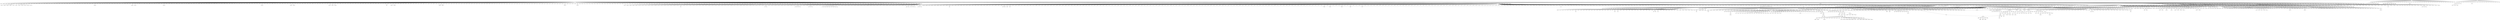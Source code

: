 digraph {
"AY.3"->"AY.3.2"
"B.1.1"->"B.1.1.139"
"B.1.1"->"B.1.1.232"
"B.1"->"B.1.565"
"B.1"->"B.1.641"
"B.1.619"->"B.1.619.1"
"B.1.1.216"->"AM.1"
"B.1"->"B.1.235"
"B.1"->"B.1.588"
"B.1"->"B.1.36"
"B.1"->"B.1.83"
"B.1.221"->"B.1.221.1"
"B.1"->"B.1.268"
"B.1.438"->"B.1.438.1"
"B.1"->"B.1.338"
"AY.99"->"AY.99.2"
"B.1.177"->"B.1.177.81"
"B.1.36"->"B.1.36.31"
"B.1"->"B.1.630"
"B.1.1"->"B.1.1.182"
"B.1.1"->"B.1.1.341"
"B.1.36"->"B.1.36.37"
"B.1.1"->"B.1.1.31"
"AY.4"->"AY.4.13"
"B.1.160"->"B.1.160.17"
"BA.2.3"->"BA.2.3.1"
"BA.2"->"BA.2.28"
"BA.5.3"->"BA.5.3.3"
"B.1.617.2"->"AY.87"
"BA.2.38"->"BA.2.38.1"
"B.1"->"B.1.621"
"B.1.1"->"B.1.1.348"
"BA.2.75.4"->"BR.4"
"BA.2.75"->"BA.2.75.5"
"A.2.5"->"A.2.5.1"
"B.1.1"->"B.1.1.269"
"B.1"->"B.1.593"
"BA.5.2.1"->"BF.12"
"BA.5.2.26"->"CG.1"
"AY.124"->"AY.124.1"
"B.1.177"->"B.1.177.76"
"B.1.400"->"B.1.400.1"
"B.1.258"->"B.1.258.24"
"BE.4"->"BE.4.2"
"BA.5"->"BA.5.2"
"B.1.160"->"B.1.160.18"
"BA.2"->"BA.2.50"
"B.1"->"B.1.532"
"B.1"->"B.1.604"
"B.1.617.2"->"AY.99"
"B.1.1"->"B.1.1.430"
"B.1.1"->"B.1.1.129"
"B.1.1"->"B.1.1.486"
"B.1.617.2"->"AY.62"
"BA.5.2.1"->"BF.29"
"BQ.1.1"->"BQ.1.1.12"
"B.1.1.232"->"AK.1"
"B.1.1"->"B.1.1.398"
"B.1.617.2"->"AY.104"
"BA.1.1"->"BA.1.1.11"
"B.1.1"->"B.1.1.418"
"B.1"->"B.1.361"
"B.1.1"->"B.1.1.349"
"B.1"->"B.1.23"
"B.1.1"->"B.1.1.224"
"B.1.1"->"B.1.1.440"
"BA.2"->"XT"
"BA.1"->"XT"
"B.1"->"B.1.343"
"BA.5.1"->"BA.5.1.25"
"AY.5"->"AY.5.5"
"B.1.9"->"B.1.9.1"
"B.1"->"B.1.70"
"B.1.617.2"->"AY.26"
"BA.2"->"BA.2.8"
"BA.2.3.20"->"CM.4"
"BA.2"->"XAK"
"BA.1"->"XAK"
"B.1.617.2"->"AY.134"
"A"->"A.7"
"BA.5.2.3"->"BZ.1"
"BA.5.2"->"BA.5.2.18"
"BA.5.2.1"->"BF.3"
"BA.5.3.1"->"BE.4"
"BA.2.75.3"->"BM.5"
"B.1.617.2"->"AY.82"
"B.1.617.2"->"AY.72"
"B.1.617.2"->"AY.55"
"B.1.1.306"->"AE.4"
"B.1.617.2"->"AY.22"
"B.1"->"B.1.270"
"B.4"->"B.4.5"
"BA.2.12.1"->"BG.3"
"B.1.258"->"B.1.258.15"
"B.1.1"->"B.1.1.420"
"BN.1.2"->"BN.1.2.1"
"B.1"->"B.1.292"
"B.1"->"B.1.541"
"B.1.1.1"->"C.14"
"B.1.1"->"B.1.1.291"
"B.1.177"->"B.1.177.85"
"B"->"B.40"
"B.1"->"B.1.436"
"B.1.1"->"B.1.1.117"
"B.1.1"->"B.1.1.189"
"B.1.1.33"->"N.2"
"BA.2.3"->"BA.2.3.12"
"B.1.1"->"B.1.1.255"
"B.1.1"->"B.1.1.403"
"AY.4"->"AY.4.4"
"B.1.617.2"->"AY.64"
"B.1.1"->"B.1.1.456"
"B.1"->"B.1.313"
"B.1.1"->"B.1.1.316"
"B.1"->"B.1.549"
"B.4"->"B.4.8"
"B.1"->"B.1.398"
"BA.2"->"BA.2.12"
"BN.1"->"BN.1.3"
"B.1.617.2"->"AY.130"
"BA.2.75.5"->"BN.4"
"B.1.1.33"->"N.9"
"B.1.1"->"B.1.1.356"
"B.1"->"B.1.126"
"B.1.1"->"B.1.1.29"
"B.1.1"->"B.1.1.331"
"B.1"->"B.1.491"
"BA.2"->"BA.2.3"
"BA.2"->"XAP"
"BA.1"->"XAP"
"B.1"->"B.1.37"
"B.1"->"B.1.35"
"B.1.1"->"B.1.1.382"
"B.1.177"->"B.1.177.28"
"B.1.1"->"B.1.1.114"
"BA.2"->"BA.2.34"
"A"->"A.2"
"B.1.1"->"B.1.1.379"
"BA.5.2"->"BA.5.2.32"
"BA.5.2.24"->"CK.2"
"AY.4"->"AY.4.8"
"B.1.1"->"B.1.1.97"
"B.1.1"->"B.1.1.38"
"B.1.1"->"B.1.1.431"
"B.1.1"->"B.1.1.86"
"B.1.1"->"B.1.1.362"
"BA.2.3"->"BA.2.3.18"
"B.1.617.2"->"AY.38"
"B.1"->"B.1.119"
"B.1.1"->"B.1.1.197"
"B.1.466.2"->"AU.3"
"AY.127"->"AY.127.1"
"B.1"->"B.1.256"
"B.1.1"->"B.1.1.338"
"B.1.160"->"B.1.160.11"
"B.1"->"B.1.544"
"B"->"B.4"
"BA.1"->"BA.1.1"
"B.1"->"B.1.161"
"B.1"->"B.1.524"
"B.1.1"->"B.1.1.152"
"B.1.1.25"->"D.5"
"B.1.1.1"->"C.7"
"AZ.2"->"AZ.2.1"
"B.1"->"B.1.599"
"B.1.177"->"B.1.177.58"
"B.1.1"->"B.1.1.282"
"B.1"->"B.1.503"
"B.1.177"->"B.1.177.77"
"B.1.1.28"->"P.7"
"B.1.1"->"B.1.1.267"
"B.1.1"->"B.1.1.483"
"AY.4"->"AY.4.1"
"BA.5.1"->"BA.5.1.8"
"B.1.1"->"B.1.1.275"
"BA.5.2.20"->"BV.2"
"B"->"B.52"
"B.1.617.2"->"AY.85"
"B.1"->"B.1.192"
"B.1.1"->"B.1.1.119"
"B.1.1"->"B.1.1.7"
"AY.34.1"->"AY.34.1.1"
"B.1.1"->"B.1.1.388"
"B.1.214"->"B.1.214.2"
"B"->"B.19"
"BA.5"->"BA.5.1"
"BA.5.2"->"BA.5.2.16"
"AY.4"->"AY.4.17"
"B.1.1.240"->"AJ.1"
"AY.46"->"AY.46.1"
"B"->"B.26"
"BA.2.75"->"BA.2.75.9"
"B.1"->"B.1.466"
"B.1.1"->"B.1.1.416"
"BA.2"->"BA.2.33"
"B.1.1"->"B.1.1.521"
"B.1.1"->"B.1.1.230"
"B.1.177"->"B.1.177.26"
"BA.4.1"->"BA.4.1.3"
"BA.1"->"XW"
"BA.2"->"XW"
"B"->"B.47"
"BE.1.1.1"->"BQ.2"
"BA.2.75.2"->"CA.3"
"B.1.1"->"B.1.1.15"
"B.1"->"B.1.162"
"B.1.1"->"B.1.1.461"
"B.1.1"->"B.1.1.464"
"B.1.575"->"B.1.575.2"
"B.1.36"->"B.1.36.20"
"B.1.36"->"B.1.36.35"
"BA.2.75.4"->"BR.3"
"B.1.617.2"->"AY.14"
"B.1"->"B.1.273"
"B.1"->"B.1.617"
"B.1.258"->"B.1.258.17"
"BM.4.1.1"->"CH.1"
"AY.4"->"AY.4.10"
"BA.5.5"->"BA.5.5.2"
"B.1"->"B.1.507"
"B.1.1.306"->"AE.3"
"B.1"->"B.1.245"
"B.1.1"->"B.1.1.144"
"B.1.1.294"->"M.3"
"B.1"->"B.1.575"
"BA.5.2"->"BA.5.2.3"
"BA.5.1.29"->"CL.1"
"B.1.1"->"B.1.1.383"
"B.1.1"->"B.1.1.187"
"AY.4"->"AY.4.11"
"BA.2.9"->"BA.2.9.2"
"B.1.466.2"->"AU.2"
"B.1.1"->"B.1.1.118"
"B.1"->"B.1.496"
"B.1"->"B.1.359"
"AY.4.2"->"AY.4.2.1"
"A"->"A.22"
"BA.1.1"->"BA.1.1.9"
"B.1.1"->"B.1.1.74"
"B.1.1"->"B.1.1.519"
"B.1.1.1"->"C.6"
"B.1.438"->"B.1.438.3"
"B.1"->"B.1.620"
"AY.25.1"->"AY.25.1.2"
"B"->"B.29"
"B.1.617.2"->"AY.127"
"BA.2"->"BA.2.43"
"B.1.617.2"->"AY.90"
"AY.3"->"AY.3.1"
"BA.2.12"->"BA.2.12.1"
"B.1.1"->"B.1.1.297"
"B.1.1.1"->"C.37"
"BA.2"->"XAC"
"BA.1"->"XAC"
"BA.2.3"->"BA.2.3.9"
"B.1.1.529"->"BA.2"
"B.1.1"->"B.1.1.529"
"BA.5.1"->"BA.5.1.23"
"B.1.1"->"B.1.1.171"
"B.1.1.28"->"P.1"
"BA.2"->"BA.2.57"
"B"->"B.38"
"AY.5"->"AY.5.6"
"B.1"->"B.1.506"
"BA.2.75.4"->"BR.2"
"B.1"->"B.1.597"
"B.1.214"->"B.1.214.1"
"BA.2.3"->"BA.2.3.15"
"B.1.1"->"B.1.1.165"
"B.1.1"->"B.1.1.448"
"B.1.1"->"B.1.1.208"
"B.4"->"B.4.7"
"B.1"->"B.1.218"
"B.1"->"B.1.439"
"B.1"->"B.1.381"
"B.1.617.2"->"AY.59"
"B.1"->"B.1.224"
"B.1"->"B.1.145"
"A"->"A.25"
"B.1.617.2"->"AY.54"
"B.1"->"B.1.612"
"BA.4.1"->"BA.4.1.6"
"CH.1"->"CH.1.1"
"B.1.177"->"B.1.177.66"
"B.1"->"B.1.607"
"B.1.160"->"B.1.160.22"
"B.1.160"->"B.1.160.25"
"B.1.160"->"B.1.160.29"
"BE.1.1.1"->"BQ.1"
"B.1.258"->"B.1.258.19"
"B.1"->"B.1.396"
"BA.1.17"->"BA.1.17.1"
"BA.2.3.20"->"CM.1"
"B.1"->"B.1.493"
"B.1.617.2"->"AY.75"
"BA.1"->"XAT"
"BA.2.3.13"->"XAT"
"AY.29"->"AY.29.2"
"B.1"->"B.1.527"
"B.1.1"->"B.1.1.198"
"BQ.1"->"BQ.1.6"
"AY.116"->"AY.116.1"
"B.1.617.2"->"AY.45"
"B.1.617.2"->"AY.56"
"BA.2.38"->"BA.2.38.2"
"B.1.160"->"B.1.160.16"
"B.1.258"->"B.1.258.16"
"B.1"->"B.1.413"
"B.1"->"B.1.562"
"B.1.177"->"B.1.177.12"
"C.2"->"C.2.1"
"B.1"->"B.1.388"
"B.1"->"B.1.479"
"B.1.1"->"B.1.1.61"
"B.1"->"B.1.223"
"B.1"->"B.1.471"
"BA.2"->"BA.2.20"
"BA.1"->"BA.1.8"
"B.1.1.241"->"AH.1"
"B.1.1"->"B.1.1.406"
"AY.46.6"->"AY.46.6.1"
"AY.20"->"AY.20.1"
"BA.1"->"XAA"
"BA.2"->"XAA"
"BA.1"->"XAQ"
"BA.2"->"XAQ"
"B.1.36"->"B.1.36.33"
"B.1.36"->"B.1.36.34"
"B.1"->"B.1.551"
"B.1.177.15"->"AA.7"
"B.1.1"->"B.1.1.387"
"BA.2"->"BA.2.5"
"B.1.177"->"B.1.177.70"
"B.1.258.2"->"G.1"
"B.1.617"->"B.1.617.2"
"B.1.1.318"->"AZ.4"
"B.1"->"B.1.598"
"B.1.1"->"B.1.1.8"
"B.1"->"B.1.326"
"B.1"->"B.1.117"
"B.1.1"->"B.1.1.380"
"BA.1"->"BA.1.20"
"B.1.1"->"B.1.1.332"
"BA.2"->"BA.2.58"
"B.1.1"->"B.1.1.333"
"B.1.429"->"B.1.429.1"
"B.1"->"B.1.265"
"BA.2.75.2"->"CA.5"
"AY.23"->"AY.23.1"
"BA.2"->"XBA"
"AY.45"->"XBA"
"B.1"->"B.1.379"
"B.1.160"->"B.1.160.7"
"B.1"->"B.1.432"
"B.1.350"->"B.1.350.1"
"BA.5.2"->"BA.5.2.8"
"BQ.1"->"BQ.1.5"
"B.1"->"B.1.492"
"B.1.1"->"B.1.1.213"
"B.1.177"->"B.1.177.87"
"B.1.36"->"B.1.36.19"
"B.1.617.2"->"AY.31"
"B.1.177"->"B.1.177.32"
"AY.103"->"AY.103.2"
"B.1.1"->"B.1.1.1"
"B.1"->"B.1.12"
"B.1.177.50"->"Z.1"
"B.1.1"->"B.1.1.507"
"P.1.12"->"P.1.12.1"
"B.1.177.15"->"AA.4"
"B.1.1"->"B.1.1.300"
"B.1.177"->"B.1.177.42"
"B.1"->"B.1.195"
"B"->"B.57"
"BM.4.1.1"->"CH.2"
"AY.43"->"AY.43.4"
"B.1.1.1"->"C.39"
"BA.2.3"->"BA.2.3.4"
"B.1"->"B.1.625"
"B.1"->"B.1.547"
"B.1.1"->"B.1.1.39"
"B.1"->"B.1.605"
"CK.2.1"->"CK.2.1.1"
"B.1"->"B.1.383"
"B.1"->"B.1.387"
"A.2.5"->"A.2.5.3"
"B.1.617.2"->"AY.67"
"B.1.617.2"->"AY.117"
"B.1.1"->"B.1.1.451"
"B.1"->"B.1.399"
"BA.1.1.1"->"BC.2"
"XBB"->"XBB.2"
"AY.127"->"AY.127.2"
"BA.2.10"->"BA.2.10.3"
"BA.5.2.1"->"BF.18"
"BA.2.3"->"BA.2.3.6"
"B.1.1.1"->"C.18"
"BA.2.10"->"BA.2.10.2"
"AY.4"->"AY.4.14"
"B.1.177"->"B.1.177.18"
"B.1.177"->"B.1.177.16"
"B.1.1.318"->"AZ.1"
"B.1"->"B.1.294"
"B.1.36"->"B.1.36.17"
"B.1.466"->"B.1.466.2"
"BA.2.3"->"BA.2.3.21"
"B.1.617.2"->"AY.36"
"B.1.177"->"B.1.177.78"
"BA.2"->"BA.2.51"
"B"->"B.56"
"B.1"->"B.1.306"
"A"->"A.26"
"B.1.1"->"B.1.1.284"
"B.1"->"B.1.163"
"BA.3"->"BA.3.1"
"B.1.177.15"->"AA.3"
"B.1.1"->"B.1.1.26"
"B.1.1.1"->"C.35"
"BA.2"->"BA.2.73"
"BA.5.1.10"->"BK.1"
"B.1.177.54"->"V.2"
"B.1.1"->"B.1.1.328"
"B.1.1"->"B.1.1.57"
"A.2"->"A.2.3"
"B.1"->"B.1.595"
"B.1"->"B.1.351"
"BA.4.1.10"->"CS.1"
"B.1.110"->"B.1.110.2"
"B.1"->"B.1.215"
"B.1"->"B.1.356"
"B.1.617.2"->"AY.100"
"B.1"->"B.1.487"
"BA.2"->"XAS"
"BA.5"->"XAS"
"B.1.617.2"->"AY.35"
"B.1"->"B.1.389"
"B.1"->"B.1.456"
"B.1"->"B.1.375"
"BA.5.2.1"->"BF.21"
"B.1"->"B.1.284"
"B.1.1"->"B.1.1.125"
"B.1.36"->"B.1.36.26"
"B.1"->"B.1.463"
"BA.5.3"->"BA.5.3.5"
"BQ.1"->"BQ.1.2"
"B.1.1"->"B.1.1.185"
"BA.2.3"->"BA.2.3.20"
"B.1.617.2"->"AY.128"
"B.1"->"B.1.473"
"BA.2.75.3"->"BM.6"
"XAY"->"XAY.2"
"B.1"->"B.1.9"
"B.1.1"->"B.1.1.424"
"B.1.258"->"B.1.258.18"
"B.1.177"->"B.1.177.53"
"BA.2.3"->"BA.2.3.8"
"A"->"A.4"
"B.1.1.7"->"Q.4"
"B.1.1"->"B.1.1.30"
"BA.1"->"XF"
"B.1.617.2"->"XF"
"B.1"->"B.1.458"
"B.1.1"->"B.1.1.175"
"BN.1"->"BN.1.6"
"BA.5.2.1"->"BF.23"
"B.1.1"->"B.1.1.196"
"B.1.258"->"B.1.258.22"
"B.1"->"B.1.263"
"B.1.1"->"B.1.1.123"
"BA.2"->"BA.2.82"
"BA.2"->"BA.2.46"
"B.1"->"B.1.401"
"B.1.1"->"B.1.1.446"
"B.1.1"->"B.1.1.87"
"BA.5.10"->"BA.5.10.1"
"BA.5.2.1"->"BF.8"
"BQ.1.8"->"BQ.1.8.1"
"B.1.36"->"B.1.36.8"
"B.1"->"B.1.571"
"BA.2"->"XR"
"BA.1.1"->"XR"
"B.1.617.2"->"AY.1"
"BA.5.6"->"BA.5.6.1"
"B.1"->"B.1.482"
"B.1"->"B.1.314"
"B.1"->"B.1.251"
"B.6"->"B.6.3"
"B.1.1"->"B.1.1.201"
"B.1.221"->"B.1.221.4"
"BA.2.75.3"->"BM.1"
"BQ.1"->"BQ.1.13"
"B.1"->"B.1.348"
"B.1"->"B.1.498"
"B.1.621"->"B.1.621.1"
"B.1.1"->"B.1.1.236"
"BA.5.2.1"->"BF.19"
"B.1.1"->"B.1.1.391"
"BA.2.75.6"->"BY.1"
"B.1.1"->"B.1.1.320"
"BE.1.1"->"BE.1.1.1"
"BA.5"->"BA.5.7"
"B.1.1"->"B.1.1.10"
"B.1"->"B.1.483"
"A"->"A.16"
"B.1.1.277"->"K.2"
"B.1.1.482"->"AV.1"
"BQ.1"->"BQ.1.17"
"B.1.1"->"B.1.1.447"
"B.1.1.317"->"AS.1"
"B.1.1.529"->"BA.3"
"BA.5.1"->"BA.5.1.9"
"B.1.1.28"->"P.5"
"BF.7"->"BF.7.1"
"BA.2.10.1"->"BJ.1"
"AY.125"->"AY.125.1"
"B.1"->"B.1.349"
"BA.2.75.9"->"CB.1"
"BA.1.15"->"BA.1.15.2"
"B.1.1"->"B.1.1.442"
"BA.2"->"XZ"
"BA.1"->"XZ"
"B.1"->"B.1.402"
"BA.2"->"BA.2.68"
"BM.1.1"->"BM.1.1.1"
"B.1.1"->"B.1.1.184"
"B.6"->"B.6.8"
"A.2"->"A.2.4"
"BA.5.1"->"BA.5.1.17"
"B.1.617.2"->"AY.11"
"B.1"->"B.1.350"
"BA.1.1"->"XAM"
"BA.2.9"->"XAM"
"B.1"->"B.1.558"
"BA.2"->"BA.2.81"
"AY.122"->"AY.122.3"
"B.1.1"->"B.1.1.13"
"B.1.1"->"B.1.1.458"
"AY.4"->"AY.4.3"
"B.1"->"B.1.165"
"B.1"->"B.1.422"
"BE.4.1.1"->"CQ.1"
"XBB"->"XBB.3"
"B.1"->"B.1.511"
"BA.2"->"BA.2.19"
"AD.2"->"AD.2.1"
"BN.1"->"BN.1.4"
"BA.5.2"->"BA.5.2.5"
"B"->"B.43"
"B.1.617.2"->"AY.84"
"BA.2"->"BA.2.65"
"BA.2"->"BA.2.67"
"B.1.1"->"B.1.1.277"
"B.1.177"->"B.1.177.65"
"B.1.617.2"->"AY.91"
"B.1"->"B.1.504"
"BA.1"->"BA.1.19"
"B.1"->"B.1.287"
"BQ.1.1"->"BQ.1.1.3"
"B.1.617.2"->"AY.110"
"AY.43"->"AY.43.6"
"BA.2.76"->"BA.2.76.2"
"B.1"->"B.1.446"
"BA.2"->"BA.2.83"
"BA.5.2.16"->"BU.1"
"B.1.1"->"B.1.1.481"
"B.1.1"->"B.1.1.466"
"BA.4"->"BA.4.8"
"B.1"->"B.1.267"
"B.1"->"B.1.596"
"B.1.1"->"B.1.1.272"
"B"->"B.1"
"B.1"->"B.1.417"
"B.1.1"->"B.1.1.369"
"BA.5"->"BA.5.10"
"B.1.617.2"->"AY.114"
"B.1"->"B.1.219"
"B.1"->"B.1.177"
"B.1.617.2"->"AY.95"
"BA.5.1.26"->"CU.1"
"B.1.1"->"B.1.1.428"
"B.1.1"->"B.1.1.422"
"B.1"->"B.1.13"
"B.1.1"->"B.1.1.366"
"BA.5.2"->"BA.5.2.31"
"BQ.1"->"BQ.1.10"
"B.1.617.2"->"AY.8"
"BA.5.2.18"->"CR.1"
"B.1.1"->"B.1.1.137"
"B.1.9"->"B.1.9.5"
"BA.4.1"->"BA.4.1.2"
"B.1.1"->"B.1.1.419"
"B.1"->"B.1.97"
"B.1.617.2"->"AY.50"
"BA.5.2.1"->"BF.30"
"B.1"->"B.1.231"
"B.1"->"B.1.311"
"B.1.1.25"->"D.4"
"B.1.617.2"->"AY.40"
"B.1"->"B.1.342"
"B.1.1"->"B.1.1.147"
"BA.5.2.1"->"BF.25"
"B.1.617.2"->"AY.74"
"P.1.7"->"P.1.7.1"
"B.1"->"B.1.276"
"B.1"->"B.1.614"
"B.1"->"B.1.494"
"B.1.221"->"B.1.221.3"
"AY.122"->"AY.122.1"
"B.1"->"B.1.424"
"B.1"->"B.1.490"
"B.1"->"B.1.258"
"BE.1.1.2"->"CC.1"
"BA.2.3.20"->"CM.6"
"B.1"->"B.1.587"
"B.1"->"B.1.341"
"BA.1"->"XD"
"B.1.617.2"->"XD"
"B.1.617.2"->"AY.73"
"B.1.110"->"B.1.110.1"
"BF.3"->"BF.3.1"
"B.1.1"->"B.1.1.228"
"B.1.617.2"->"AY.81"
"B.1.1.1"->"C.28"
"B"->"B.12"
"B.1.1"->"B.1.1.70"
"B.1.564"->"B.1.564.1"
"BA.2"->"XAD"
"BA.1"->"XAD"
"B.1.1"->"B.1.1.516"
"B.1.416"->"B.1.416.1"
"BA.2.75.1"->"BL.4"
"BA.2"->"BA.2.71"
"B.1.258"->"B.1.258.4"
"BF.11"->"BF.11.4"
"B.1.36"->"B.1.36.29"
"A"->"A.9"
"B.1"->"B.1.8"
"B.1.1"->"B.1.1.364"
"A"->"A.6"
"C.1"->"C.1.2"
"B.1.9"->"B.1.9.2"
"B.1.1"->"B.1.1.286"
"B.1.1"->"B.1.1.149"
"B.1.177"->"B.1.177.30"
"BA.1"->"BA.1.13"
"B.1.1"->"B.1.1.326"
"B.1.1"->"B.1.1.340"
"B.1"->"B.1.594"
"B.1"->"B.1.76"
"BA.2"->"XAW"
"AY.122"->"XAW"
"AY.102"->"AY.102.1"
"BA.2"->"XP"
"BA.1.1"->"XP"
"B.1"->"B.1.581"
"B.1"->"B.1.488"
"B.1"->"B.1.635"
"B.1"->"B.1.418"
"B.1"->"B.1.318"
"B.1"->"B.1.2"
"B.1.1"->"B.1.1.352"
"B.1"->"B.1.333"
"B.1.177.15"->"AA.5"
"B.1"->"B.1.289"
"B.1"->"B.1.264"
"B.1.160"->"B.1.160.10"
"B.1"->"B.1.616"
"B.1.177"->"B.1.177.4"
"B.1"->"B.1.525"
"B.1.617.2"->"AY.105"
"B.1.1"->"B.1.1.327"
"B.1"->"B.1.366"
"B.1.1"->"B.1.1.205"
"B.1"->"B.1.564"
"BF.7"->"BF.7.11"
"B.1"->"B.1.577"
"B.1.1"->"B.1.1.98"
"B.1"->"B.1.500"
"BA.4"->"XAJ"
"BA.2.12.1"->"XAJ"
"B.1"->"B.1.232"
"B.1.1"->"B.1.1.409"
"BA.5.2"->"BA.5.2.30"
"B.1.1"->"B.1.1.40"
"B.1.1"->"B.1.1.342"
"B.1.1"->"B.1.1.397"
"B.1.1"->"B.1.1.204"
"B.1"->"B.1.609"
"B.1"->"B.1.137"
"B.1"->"B.1.3"
"BA.5.1"->"BA.5.1.7"
"B.1.36"->"B.1.36.38"
"B.1.1"->"B.1.1.307"
"B.1.617.2"->"AY.71"
"A.23"->"A.23.1"
"B"->"B.61"
"B.1.1"->"B.1.1.400"
"BA.5.1"->"BA.5.1.26"
"B.1"->"B.1.552"
"BA.2.75"->"BA.2.75.1"
"B.1.617.2"->"AY.9"
"B.1.1"->"B.1.1.237"
"B.1.177.60"->"U.3"
"B.1.177"->"B.1.177.84"
"P.1"->"P.1.7"
"B.1.617.2"->"AY.10"
"B.1.617.2"->"AY.41"
"B.1.1.7"->"Q.6"
"B.1.258"->"B.1.258.3"
"B"->"B.36"
"B.1.1"->"B.1.1.301"
"B.1"->"B.1.198"
"BA.2.3"->"BA.2.3.16"
"B.1.617.2"->"AY.5"
"B.1.1"->"B.1.1.234"
"B.1.1"->"B.1.1.336"
"AY.43"->"AY.43.3"
"BA.5.3.1"->"BE.2"
"B.1.1.33"->"N.3"
"B.1"->"B.1.613"
"B.1.160"->"B.1.160.33"
"BA.2.75.5"->"BN.5"
"BA.2.2"->"BA.2.2.1"
"BA.4.6"->"BA.4.6.3"
"B.1"->"B.1.277"
"B.1.1"->"B.1.1.261"
"BA.5.2.1"->"BF.27"
"B.1.1.33"->"N.4"
"B.1.177"->"B.1.177.25"
"BA.5.2.27"->"CF.1"
"B.1.617.2"->"AY.109"
"BA.1"->"XG"
"BA.2"->"XG"
"AY.102"->"AY.102.2"
"BA.2.23"->"BA.2.23.1"
"B.1.1.7"->"Q.7"
"BA.5.2.31"->"CD.1"
"B.1.1"->"B.1.1.145"
"BA.5"->"BA.5.3"
"B.1.1"->"B.1.1.421"
"AY.122"->"AY.122.4"
"B.1"->"B.1.633"
"B.1.1"->"B.1.1.283"
"B.1.617.2"->"AY.43"
"BA.2"->"BA.2.36"
"BA.2"->"BA.2.72"
"B.1.1.10"->"L.1"
"BA.2"->"BA.2.24"
"B.4"->"B.4.1"
"B.1.177.15"->"AA.1"
"BA.2"->"BA.2.41"
"B.1.617.2"->"AY.29"
"BA.5.3"->"BA.5.3.2"
"BQ.1"->"BQ.1.20"
"B.1"->"B.1.602"
"B.1.1"->"B.1.1.163"
"B.1.595"->"B.1.595.1"
"BA.2.75"->"BA.2.75.10"
"B.1.1"->"B.1.1.392"
"BA.4"->"XAY"
"AY.45"->"XAY"
"BA.5"->"XAY"
"B.1.1"->"B.1.1.396"
"B.1"->"B.1.128"
"B.1"->"B.1.485"
"B.1.1"->"B.1.1.485"
"B.1.1"->"B.1.1.417"
"B"->"B.60"
"B.1.1"->"B.1.1.315"
"A.2"->"A.2.2"
"AY.5"->"AY.5.7"
"B.1"->"B.1.337"
"B.1"->"B.1.441"
"BA.1"->"XK"
"BA.2"->"XK"
"B.1.1"->"B.1.1.25"
"BA.5.2"->"BA.5.2.9"
"B.1.1"->"B.1.1.374"
"B.1"->"B.1.590"
"BA.2.75.5"->"BN.6"
"BQ.1"->"BQ.1.9"
"BA.2.5"->"XAZ"
"BA.5"->"XAZ"
"B"->"B.31"
"BM.1.1"->"BM.1.1.3"
"B.1.617.2"->"AY.52"
"B.1"->"B.1.1"
"B.1.1"->"B.1.1.113"
"B.1"->"B.1.210"
"B"->"B.41"
"B.1"->"B.1.421"
"BA.4.1"->"BA.4.1.10"
"B.1.9"->"B.1.9.4"
"B.1"->"B.1.407"
"B.1"->"B.1.585"
"B.1"->"B.1.189"
"B"->"B.42"
"BA.5.2"->"BA.5.2.27"
"B.1.617.2"->"AY.94"
"B.1"->"B.1.236"
"B.1"->"B.1.560"
"B.1"->"B.1.570"
"B.1.1"->"B.1.1.141"
"BA.5.2"->"BA.5.2.7"
"B.1.1"->"B.1.1.432"
"B.1.1"->"B.1.1.436"
"B.1.1"->"B.1.1.500"
"B.1"->"B.1.81"
"B.1.177"->"B.1.177.20"
"B.1"->"B.1.370"
"BA.1"->"BA.1.2"
"B.1.160"->"B.1.160.31"
"AY.119"->"AY.119.2"
"BA.5.2"->"BA.5.2.34"
"BQ.1"->"BQ.1.16"
"BA.1.15"->"BA.1.15.3"
"B.1.177"->"B.1.177.21"
"P.1.10"->"P.1.10.2"
"B.1"->"B.1.131"
"AY.46"->"AY.46.4"
"B.1"->"B.1.448"
"B.1.110"->"B.1.110.3"
"BA.5.1"->"BA.5.1.1"
"B.1.177"->"B.1.177.52"
"B"->"B.53"
"B.1"->"B.1.355"
"AY.119"->"AY.119.1"
"B"->"B.10"
"B.1.617.2"->"AY.69"
"BA.1"->"BA.1.5"
"BA.1"->"BA.1.3"
"B.1.1"->"B.1.1.127"
"BA.2"->"BA.2.17"
"B.1.1"->"B.1.1.34"
"B.1"->"B.1.480"
"B.1.1"->"B.1.1.358"
"B.1.1.318"->"AZ.6"
"B.1"->"B.1.206"
"B.1.177"->"B.1.177.31"
"BA.2.25"->"BA.2.25.1"
"B.1.617.2"->"AY.121"
"BA.2"->"BA.2.61"
"B.1.177"->"B.1.177.45"
"B.1.617.2"->"AY.44"
"B.1"->"B.1.324"
"B.1"->"B.1.501"
"B.1.1.232"->"AK.2"
"BA.2.9"->"BA.2.9.5"
"B.1.1.241"->"AH.2"
"B.1.1"->"B.1.1.27"
"B.1.258"->"B.1.258.12"
"B.1.160"->"B.1.160.26"
"BA.1.1"->"BA.1.1.4"
"AY.120"->"AY.120.1"
"B.1"->"B.1.305"
"B.1.415"->"B.1.415.1"
"B.1.36"->"B.1.36.1"
"BF.7"->"BF.7.5"
"BA.5.2.1"->"BF.10"
"BS.1"->"BS.1.1"
"B.1.1"->"B.1.1.157"
"BE.1"->"BE.1.1"
"B.1"->"B.1.194"
"BA.2"->"XM"
"BA.1.1"->"XM"
"BQ.1"->"BQ.1.8"
"B.1.1"->"B.1.1.438"
"B.1.617.2"->"AY.27"
"B.1.1"->"B.1.1.347"
"BA.1"->"BA.1.6"
"B.1.1"->"B.1.1.63"
"B.1"->"B.1.459"
"BA.5.2.20"->"BV.1"
"C.37"->"C.37.1"
"XAY"->"XAY.1"
"B.1.177"->"B.1.177.64"
"B.1.1.277"->"K.3"
"B.1.177"->"B.1.177.17"
"B.1"->"B.1.442"
"B.1"->"B.1.539"
"B.1.1"->"B.1.1.385"
"A.2.5"->"A.2.5.2"
"BE.1.1"->"BE.1.1.2"
"B.1.617.2"->"AY.49"
"AY.5"->"AY.5.4"
"B.1.1"->"B.1.1.28"
"B.1"->"B.1.108"
"BA.5.2"->"BA.5.2.23"
"B.1.1"->"B.1.1.153"
"BN.1"->"BN.1.2"
"BQ.1.1"->"BQ.1.1.7"
"BA.5.2.24"->"CK.1"
"BA.5"->"BA.5.8"
"BQ.1"->"BQ.1.3"
"BA.1.1"->"XAU"
"BA.2.9"->"XAU"
"B.1"->"B.1.170"
"AY.39.1"->"AY.39.1.3"
"B.1.1"->"B.1.1.219"
"BQ.1.1"->"BQ.1.1.4"
"B.1.160"->"B.1.160.23"
"AY.43"->"AY.43.1"
"A"->"A.30"
"BA.2.9"->"BA.2.9.4"
"B.1.1"->"B.1.1.524"
"BA.2.75.5"->"BN.1"
"BA.5.1"->"BA.5.1.4"
"BA.2"->"BA.2.63"
"P.1"->"P.1.10"
"BY.1"->"BY.1.2"
"B.1.1"->"B.1.1.46"
"B.1.1"->"B.1.1.128"
"B.1"->"B.1.546"
"AY.123"->"AY.123.1"
"BA.2.38.3"->"BH.1"
"B.1.617.2"->"AY.133"
"BA.5.2"->"BA.5.2.1"
"B.1"->"B.1.285"
"B.1.1"->"B.1.1.110"
"B.1.1"->"B.1.1.95"
"BA.2"->"BA.2.27"
"BR.1"->"BR.1.2"
"BE.1.4"->"BE.1.4.2"
"B.1"->"B.1.291"
"BA.4.6"->"BA.4.6.2"
"A"->"A.1"
"B.1"->"B.1.433"
"B.1.1"->"B.1.1.289"
"BA.1.14"->"BA.1.14.2"
"B.1.1"->"B.1.1.413"
"B.1"->"B.1.526"
"BA.5.1"->"BA.5.1.16"
"B.1"->"B.1.416"
"BA.2.13"->"BA.2.13.1"
"BA.4.1"->"BA.4.1.8"
"B.1.1"->"B.1.1.523"
"BA.5.6.2"->"BW.1"
"BA.5.1"->"BA.5.1.12"
"B.1.240"->"B.1.240.1"
"B.1.1.216"->"AM.2"
"B.3"->"B.3.1"
"AY.24"->"AY.24.1"
"B.1.177.15"->"AA.6"
"B.1"->"B.1.140"
"B.1.160"->"B.1.160.20"
"BA.2.38"->"BA.2.38.4"
"BA.5.2.31"->"CD.2"
"XBC"->"XBC.2"
"B.1.617.2"->"AY.32"
"B.1.1"->"B.1.1.386"
"B.1.617.2"->"AY.119"
"BA.2.75.3"->"BM.2"
"BQ.1"->"BQ.1.19"
"B.1.617.2"->"AY.17"
"B.1"->"B.1.38"
"B.1"->"B.1.110"
"BA.2.12"->"BA.2.12.2"
"XBB.1"->"XBB.1.2"
"AY.42"->"AY.42.1"
"AY.4.2"->"AY.4.2.5"
"B.1.617.2"->"AY.34"
"B.1.177"->"B.1.177.63"
"B.1"->"B.1.106"
"B"->"B.27"
"BA.2.10"->"BA.2.10.4"
"B.1.177"->"B.1.177.61"
"BA.5.3"->"BA.5.3.1"
"B.1.1"->"B.1.1.435"
"B.1"->"B.1.505"
"AY.75"->"AY.75.2"
"B.1.177"->"B.1.177.41"
"BA.5.2.1"->"BF.4"
"BA.2"->"BA.2.29"
"BE.4.1"->"BE.4.1.1"
"B.1.1"->"B.1.1.112"
"B.1.1"->"B.1.1.59"
"B.1.1"->"B.1.1.174"
"B.1.1"->"B.1.1.51"
"B.1"->"B.1.550"
"B.1.1"->"B.1.1.515"
"B.1.1"->"B.1.1.209"
"B.1.1"->"B.1.1.202"
"BA.2.9"->"BA.2.9.3"
"B.1.1"->"B.1.1.484"
"BA.2.40"->"BA.2.40.1"
"BA.2"->"BA.2.75"
"AY.4"->"AY.4.5"
"B.1.1"->"B.1.1.160"
"BA.2"->"BA.2.45"
"AY.39"->"AY.39.3"
"B.1.1"->"B.1.1.257"
"B.1.1"->"B.1.1.402"
"AY.122"->"AY.122.6"
"B.1"->"B.1.523"
"BA.1"->"BA.1.14"
"B.1"->"B.1.502"
"B.1"->"B.1.563"
"B.1.160"->"B.1.160.19"
"BE.1.4"->"BE.1.4.4"
"B.1.1"->"B.1.1.14"
"BA.5.2"->"BA.5.2.33"
"AY.121"->"AY.121.1"
"B.1.617.2"->"AY.16"
"AY.39"->"AY.39.1"
"B.1.258"->"B.1.258.14"
"BA.1"->"BA.1.7"
"B.1"->"B.1.431"
"BA.1.21"->"BA.1.21.1"
"B.1.1"->"B.1.1.176"
"B.1"->"B.1.69"
"B.1"->"B.1.528"
"BA.5.2.1"->"BF.11"
"BA.4"->"BA.4.7"
"B.1.177"->"B.1.177.23"
"BF.11"->"BF.11.1"
"BA.2.75.3"->"BM.3"
"BA.5.2.1"->"BF.22"
"B.1.617.2"->"AY.7"
"B.1.1"->"B.1.1.375"
"BN.1.1"->"BN.1.1.1"
"B.1"->"B.1.415"
"BA.2.79"->"BA.2.79.1"
"A"->"A.29"
"B.1.617.2"->"AY.132"
"BA.1.1"->"BA.1.1.12"
"B.1.1.1"->"C.9"
"BA.2"->"BA.2.47"
"BA.5.2.33"->"CE.1"
"B.1.1"->"B.1.1.373"
"B.1"->"B.1.293"
"B.1"->"B.1.404"
"B.1.177"->"B.1.177.57"
"BA.5.3"->"BA.5.3.4"
"BA.2"->"BA.2.25"
"AY.26"->"AY.26.1"
"B.1.258"->"B.1.258.20"
"B.1"->"B.1.425"
"B.1"->"B.1.302"
"B.1.1.216"->"AM.4"
"B.1.595"->"B.1.595.2"
"B.1.1"->"B.1.1.357"
"B.1.1"->"B.1.1.437"
"B.1"->"B.1.428"
"BM.2"->"BM.2.1"
"B.1.1"->"B.1.1.465"
"B.1"->"B.1.382"
"B.1"->"B.1.309"
"BA.2"->"BA.2.70"
"B.1.1"->"B.1.1.172"
"BA.2.3"->"BA.2.3.11"
"B.1"->"B.1.465"
"B.1.1"->"B.1.1.115"
"B.1"->"B.1.222"
"B.1.1"->"B.1.1.222"
"B.1.1"->"B.1.1.265"
"BA.2"->"BA.2.40"
"BA.2.75"->"BA.2.75.7"
"B.1.1.1"->"C.31"
"AY.91"->"AY.91.1"
"AY.120.2"->"AY.120.2.1"
"BA.1"->"XAF"
"BA.2"->"XAF"
"XBB.1"->"XBB.1.1"
"B.1"->"B.1.531"
"BA.5.1.21"->"BT.1"
"B.1.351"->"B.1.351.1"
"AY.5"->"AY.5.2"
"BA.2.75.2"->"CA.6"
"B.1.1.70"->"AP.1"
"B.1"->"B.1.242"
"AY.75"->"AY.75.3"
"B.1.1"->"B.1.1.91"
"B.1"->"B.1.182"
"B.1.1"->"B.1.1.462"
"B.1.617.2"->"AY.65"
"B.4"->"B.4.6"
"B.1.1"->"B.1.1.423"
"B.1.1"->"B.1.1.216"
"B.1.177"->"B.1.177.44"
"B.1"->"B.1.124"
"B.1.1.1"->"C.23"
"P.1"->"P.1.3"
"BA.2.10"->"BA.2.10.1"
"B.1.177"->"B.1.177.29"
"B.1"->"B.1.426"
"BA.2.12.1"->"BG.4"
"B.1.177"->"B.1.177.74"
"B.1.1"->"B.1.1.323"
"B.1.1.28"->"P.2"
"B"->"B.6"
"BQ.1"->"BQ.1.1"
"BA.2"->"BA.2.77"
"B.1"->"B.1.134"
"B.1.1"->"B.1.1.266"
"BA.5.1"->"BA.5.1.19"
"BN.1"->"BN.1.5"
"B.1.1"->"B.1.1.384"
"B.1.1"->"B.1.1.251"
"BA.5.2.1"->"BF.13"
"B.1.617.2"->"AY.30"
"AY.4.2"->"AY.4.2.2"
"AY.39.1"->"AY.39.1.2"
"AY.34"->"AY.34.2"
"B.1.177"->"B.1.177.62"
"B.1.617.2"->"AY.124"
"B.1"->"B.1.578"
"B"->"B.11"
"BA.2"->"BA.2.13"
"BA.2"->"BA.2.49"
"B.1.1"->"B.1.1.53"
"BA.5.2"->"BA.5.2.6"
"B.1"->"B.1.378"
"B.1.1.318"->"AZ.5"
"B.1"->"B.1.180"
"B.1.160"->"B.1.160.21"
"A"->"A.17"
"B.1"->"B.1.240"
"B.1.617.2"->"AY.102"
"B.1"->"B.1.521"
"B.1.1"->"B.1.1.309"
"BA.5.2"->"BA.5.2.20"
"BQ.1"->"BQ.1.4"
"B.1.1"->"B.1.1.404"
"BF.7"->"BF.7.7"
"BA.5.3.1"->"BE.3"
"B.1"->"B.1.335"
"B.1.1"->"B.1.1.415"
"B.1"->"B.1.146"
"B"->"B.49"
"B.1.617.2"->"AY.3"
"AY.7"->"AY.7.2"
"BA.5.5"->"BA.5.5.3"
"B.1.1"->"B.1.1.186"
"B.1.1.370"->"AT.1"
"B.1"->"B.1.636"
"BA.2"->"BA.2.16"
"BA.2"->"BA.2.26"
"BA.2"->"BA.2.64"
"BA.5.2"->"BA.5.2.37"
"B.1.1.1"->"C.36"
"BA.4.1"->"BA.4.1.9"
"P.1"->"P.1.13"
"B.1.1"->"B.1.1.399"
"B.1"->"B.1.509"
"AY.122"->"AY.122.2"
"B.1"->"B.1.167"
"B.1.617.2"->"AY.58"
"B"->"B.28"
"B.1.1.1"->"C.40"
"BE.1"->"BE.1.4"
"B.1.1.25"->"D.3"
"B.1"->"B.1.44"
"BA.2.75"->"BA.2.75.4"
"AY.36"->"AY.36.1"
"B.1.1"->"B.1.1.254"
"BA.1.1"->"XS"
"B.1.617.2"->"XS"
"B.1"->"B.1.634"
"B.1.1"->"B.1.1.335"
"BQ.1"->"BQ.1.14"
"B.1.351"->"B.1.351.2"
"AY.43"->"AY.43.9"
"B.1"->"B.1.179"
"B.1.177"->"B.1.177.5"
"BA.5.2"->"BA.5.2.29"
"BA.5.2.1"->"BF.15"
"BA.2"->"BA.2.55"
"A"->"A.21"
"B.1.617.2"->"AY.101"
"BA.5.2.1"->"BF.16"
"AY.23"->"AY.23.2"
"B.1.1"->"B.1.1.425"
"AY.5"->"AY.5.3"
"BF.7"->"BF.7.4"
"B.1.1.10"->"L.4"
"BA.1.1"->"BA.1.1.7"
"B.1.1"->"B.1.1.200"
"B.1.243"->"B.1.243.1"
"B"->"B.39"
"B"->"B.58"
"B.1.1.1"->"C.34"
"B.6"->"B.6.1"
"B.1.177"->"B.1.177.40"
"B.1.177"->"B.1.177.83"
"BA.1.16"->"BA.1.16.1"
"B.1.1.1"->"C.10"
"B.1.1"->"B.1.1.55"
"B.1"->"B.1.622"
"B.1.1.1"->"C.2"
"B.6"->"B.6.2"
"B.1.160"->"B.1.160.8"
"A"->"A.27"
"AY.39.1"->"AY.39.1.4"
"B.1.1.7"->"Q.5"
"B.1.1"->"B.1.1.181"
"B.1"->"B.1.469"
"B.1"->"B.1.615"
"B.1.1"->"B.1.1.405"
"AY.46"->"AY.46.6"
"B.1"->"B.1.120"
"BE.1"->"BE.1.2"
"B"->"B.46"
"B.1.1"->"B.1.1.351"
"B.1.1.1"->"C.30"
"B.1.617.2"->"AY.78"
"B.1.1"->"B.1.1.214"
"BA.5.2"->"BA.5.2.13"
"BA.2.3.2"->"BS.1"
"BA.1"->"XAG"
"BA.2"->"XAG"
"B.1.258"->"B.1.258.10"
"AY.4"->"AY.4.7"
"B.1"->"B.1.508"
"B.1"->"B.1.530"
"A"->"A.11"
"B.1.617.2"->"AY.33"
"BL.2"->"BL.2.1"
"B.1.177"->"B.1.177.50"
"B.1"->"B.1.372"
"B.1.1"->"B.1.1.253"
"B.1"->"B.1.279"
"BA.5.1"->"BA.5.1.18"
"B.1.177"->"B.1.177.75"
"AY.43"->"AY.43.8"
"B.1"->"B.1.534"
"B.1.1"->"B.1.1.221"
"B.1.617.2"->"AY.86"
"BA.5.1"->"BA.5.1.15"
"B.1.617.2"->"AY.21"
"B.6"->"B.6.6"
"BA.1.1"->"BA.1.1.10"
"B"->"B.55"
"P.1"->"P.1.17"
"BA.5.2.18"->"CR.2"
"B.1"->"B.1.111"
"B.1.588"->"B.1.588.1"
"B.1"->"B.1.632"
"BA.2"->"BA.2.79"
"BA.2"->"BA.2.2"
"AY.43"->"AY.43.5"
"B.1.617.2"->"AY.92"
"B.1.1"->"B.1.1.487"
"B.1"->"B.1.280"
"B.1"->"B.1.429"
"B.1"->"B.1.211"
"BA.5.2.1"->"BF.17"
"B.1.617.2"->"AY.118"
"B.1.617.2"->"AY.20"
"B.1"->"B.1.603"
"B.1"->"B.1.225"
"B.1.177"->"B.1.177.36"
"BA.5.2"->"BA.5.2.14"
"B.1"->"B.1.358"
"B.1.1"->"B.1.1.279"
"B.1"->"B.1.385"
"B.1.1"->"B.1.1.218"
"A"->"A.24"
"BA.2.75.5"->"BN.3"
"B.1.1"->"B.1.1.359"
"BA.5.2"->"BA.5.2.24"
"B.1.1.1"->"C.12"
"B.1.1"->"B.1.1.290"
"B.1"->"B.1.400"
"BN.3"->"BN.3.1"
"B.1.617.2"->"AY.42"
"B.1.1"->"B.1.1.393"
"BA.5.2.21"->"CN.1"
"BL.1"->"BL.1.1"
"B.1.1"->"B.1.1.240"
"P.1.17"->"P.1.17.1"
"B.1.1"->"B.1.1.371"
"B.1.1.316"->"R.1"
"B.1.36"->"B.1.36.22"
"BA.4.6"->"BA.4.6.4"
"BQ.1.10"->"BQ.1.10.1"
"B.1.1"->"B.1.1.444"
"B.1.634"->"XB"
"B.1.631"->"XB"
"B.1.177"->"B.1.177.54"
"B.1.1.1"->"C.38"
"BA.1.14"->"BA.1.14.1"
"B.1.1"->"B.1.1.441"
"B"->"B.51"
"BL.1"->"BL.1.3"
"B.1.617.2"->"AY.37"
"B.1.177"->"B.1.177.43"
"B.1.177"->"B.1.177.11"
"BA.1"->"XJ"
"BA.2"->"XJ"
"B.1.1"->"B.1.1.354"
"AY.4"->"AY.4.6"
"BA.1"->"BA.1.22"
"B.1.1"->"B.1.1.377"
"B.1.1"->"B.1.1.72"
"B.1"->"B.1.238"
"BA.2"->"BA.2.78"
"B.1.36"->"B.1.36.2"
"B.1.617.2"->"AY.120"
"BA.5.2"->"BA.5.2.10"
"B.1.1.33"->"N.8"
"B.1.36"->"B.1.36.7"
"B.1.36"->"B.1.36.24"
"B.1.1"->"B.1.1.180"
"B.1.1"->"B.1.1.89"
"B.1.621"->"B.1.621.2"
"B.1.362"->"B.1.362.2"
"BA.5"->"BA.5.6"
"B.1.1"->"B.1.1.525"
"AY.46"->"AY.46.2"
"AY.25"->"AY.25.2"
"B.1"->"B.1.497"
"B.1.264"->"B.1.264.1"
"B.1.1"->"B.1.1.350"
"B.1.351"->"B.1.351.3"
"BF.11"->"BF.11.2"
"B.1"->"B.1.227"
"B.1.1"->"B.1.1.132"
"B.1.1.25"->"D.2"
"BM.4.1"->"BM.4.1.1"
"AY.4"->"AY.4.15"
"BF.7"->"BF.7.9"
"B.1"->"B.1.443"
"B.1.1"->"B.1.1.343"
"B"->"B.35"
"B.1"->"B.1.450"
"B.1"->"B.1.476"
"P.1"->"P.1.9"
"B.1"->"B.1.321"
"B.1.1"->"B.1.1.111"
"B.1.1"->"B.1.1.56"
"B.1.1"->"B.1.1.311"
"P.1"->"P.1.8"
"B.1.1"->"B.1.1.322"
"B.1.258"->"B.1.258.11"
"B.1"->"B.1.627"
"B.1.258"->"B.1.258.23"
"B.1.1"->"B.1.1.100"
"B.1.1"->"B.1.1.210"
"B"->"B.18"
"B.1.428"->"B.1.428.3"
"B.1.1"->"B.1.1.158"
"B.1"->"B.1.405"
"BA.1.1"->"BA.1.1.2"
"BA.2"->"BA.2.66"
"B.1.1"->"B.1.1.453"
"BA.2"->"XAE"
"BA.1"->"XAE"
"B.1.1"->"B.1.1.226"
"B.1.1"->"B.1.1.177"
"B.1.160.16"->"AB.1"
"B.1.1"->"B.1.1.434"
"BA.2.38"->"BA.2.38.3"
"B"->"B.44"
"B.1"->"B.1.409"
"B.1.1"->"B.1.1.449"
"BR.1"->"BR.1.1"
"XBC"->"XBC.1"
"BQ.1.1"->"BQ.1.1.8"
"BA.1"->"BA.1.9"
"B.1"->"B.1.199"
"AY.34"->"AY.34.1"
"B.1.1.28"->"P.6"
"B.1.1"->"B.1.1.353"
"BA.1.1.1"->"BC.1"
"B.1.1.294"->"M.1"
"BL.1"->"BL.1.2"
"B.1.617.2"->"AY.13"
"BA.1"->"XAR"
"BA.2"->"XAR"
"B.1"->"B.1.208"
"B.1"->"B.1.559"
"B.1.1"->"B.1.1.517"
"B.1.1"->"B.1.1.401"
"BA.2"->"BA.2.4"
"B.1"->"B.1.252"
"B"->"B.30"
"B.1.1"->"B.1.1.133"
"BA.2.75.5"->"BN.2"
"B.1.1"->"B.1.1.363"
"B.1"->"B.1.159"
"BA.5.1"->"BA.5.1.10"
"BA.2.56"->"BA.2.56.1"
"B.1"->"B.1.574"
"BA.2"->"BA.2.15"
"B.1.177.53"->"W.3"
"B.1.1"->"B.1.1.270"
"B.1"->"B.1.166"
"B.1.240"->"B.1.240.2"
"BA.5.2.1"->"BF.1"
"B.1"->"B.1.600"
"BA.2"->"BA.2.6"
"BQ.1.1"->"BQ.1.1.2"
"B.1.1"->"B.1.1.395"
"B.1.1.1"->"C.26"
"BA.1"->"XE"
"BA.2"->"XE"
"B.1.617.2"->"AY.76"
"B.1"->"B.1.160"
"BA.2"->"BA.2.74"
"B.1"->"B.1.393"
"A"->"A.12"
"BA.2"->"XBC"
"B.1.617.2"->"XBC"
"BA.2.12.1"->"BG.7"
"B.1.160"->"B.1.160.9"
"B.1.177"->"B.1.177.27"
"B.1"->"B.1.390"
"B.1.428"->"B.1.428.1"
"B.1.160"->"B.1.160.28"
"B.1.1"->"B.1.1.155"
"AY.5"->"AY.5.1"
"B.1"->"B.1.626"
"BN.2"->"BN.2.1"
"BA.5.1.21"->"BT.2"
"B.1.1"->"B.1.1.299"
"B.1.438"->"B.1.438.4"
"AY.3"->"AY.3.4"
"B.1"->"B.1.104"
"B.1.258"->"B.1.258.5"
"BA.1"->"BA.1.24"
"B"->"B.33"
"B.1.177.54"->"V.1"
"B.1.1"->"B.1.1.249"
"B.1.1"->"B.1.1.318"
"B.1.617.2"->"AY.123"
"P.1"->"P.1.12"
"B.1"->"B.1.84"
"B.1.1"->"B.1.1.274"
"BA.5.2"->"BA.5.2.12"
"B.1.617.2"->"AY.131"
"BA.1"->"XU"
"BA.2"->"XU"
"B.1.1"->"B.1.1.4"
"B.1.1"->"B.1.1.75"
"B.1.1"->"B.1.1.317"
"B.1.1.1"->"C.32"
"B.1.36"->"B.1.36.39"
"B.1"->"B.1.304"
"B.1.1.7"->"Q.3"
"BA.1.15"->"BA.1.15.1"
"BA.2.9"->"BA.2.9.1"
"B.1.1"->"B.1.1.271"
"B.1.1"->"B.1.1.148"
"BA.1.17.2"->"BD.1"
"B.1.1"->"B.1.1.207"
"B.1.617.2"->"AY.116"
"B.1"->"B.1.301"
"B.4"->"B.4.4"
"B.1"->"B.1.591"
"B.1"->"B.1.188"
"BA.2"->"XAH"
"BA.1"->"XAH"
"BA.2"->"BA.2.80"
"B.1"->"B.1.540"
"B.1.1.7"->"Q.8"
"B.1"->"B.1.181"
"BA.2"->"BA.2.48"
"B.1"->"B.1.105"
"B.1.1.1"->"C.13"
"B.1.1"->"B.1.1.334"
"B.1"->"B.1.363"
"B.1"->"B.1.377"
"BA.2"->"BA.2.59"
"B.1.1.306"->"AE.2"
"B"->"B.37"
"B.1.1.306"->"AE.1"
"B.1"->"B.1.611"
"AY.98"->"AY.98.1"
"BA.2"->"BA.2.76"
"B.1.1.1"->"C.20"
"B.1"->"B.1.151"
"B.1.1"->"B.1.1.121"
"B.1.1"->"B.1.1.372"
"BE.4.1.1"->"CQ.2"
"BF.7"->"BF.7.8"
"B.1.1"->"B.1.1.414"
"B.1.617.2"->"AY.39"
"B.1.617.2"->"AY.83"
"B.1.1.405"->"AC.1"
"BA.2"->"BA.2.54"
"BA.4"->"BA.4.5"
"BA.2"->"BA.2.85"
"B.1.1"->"B.1.1.427"
"C.36"->"C.36.3"
"B.1.466"->"B.1.466.1"
"B.1.617.2"->"AY.93"
"P.1"->"P.1.6"
"B.1.1.306"->"AE.6"
"B.1.1"->"B.1.1.450"
"B.1.1.1"->"C.19"
"BA.1.1"->"BA.1.1.18"
"BA.1.1"->"BA.1.1.15"
"BA.4.6"->"BA.4.6.1"
"BA.1"->"XN"
"BA.2"->"XN"
"B"->"B.45"
"P.1"->"P.1.4"
"BA.1.1"->"BA.1.1.6"
"B.1.1.315"->"AD.2"
"B.1.1.241"->"AH.3"
"B.1.1"->"B.1.1.41"
"AY.33"->"AY.33.1"
"BA.2"->"BA.2.22"
"B.1.1"->"B.1.1.135"
"B.1.1"->"B.1.1.394"
"B.1"->"B.1.445"
"B.1.1.1"->"C.22"
"B.1.1.1"->"C.21"
"B.1.177"->"B.1.177.47"
"B.1.1"->"B.1.1.411"
"B.1"->"B.1.67"
"B.1.1.305"->"AF.1"
"B.1.1"->"B.1.1.310"
"B.1.575"->"B.1.575.1"
"BA.5.3.1"->"BE.5"
"B.1.617.2"->"AY.19"
"B.1.1.316"->"R.2"
"B.1"->"B.1.391"
"B.1"->"B.1.460"
"B.1.177"->"B.1.177.68"
"AY.39"->"AY.39.2"
"AY.46"->"AY.46.5"
"AY.9.2"->"AY.9.2.2"
"B.1"->"B.1.241"
"BA.2.3"->"BA.2.3.13"
"BA.4.1"->"BA.4.1.7"
"B.1.1"->"B.1.1.304"
"B.1.617.2"->"AY.53"
"B.1.1"->"B.1.1.37"
"B.1"->"B.1.631"
"B.1"->"B.1.354"
"B.1"->"B.1.589"
"B.1.1"->"B.1.1.305"
"BA.4.1"->"BA.4.1.1"
"B.1.1"->"B.1.1.262"
"C.1"->"C.1.1"
"C.30"->"C.30.1"
"A"->"A.23"
"AY.39.1"->"AY.39.1.1"
"BA.1"->"XAB"
"BA.2"->"XAB"
"B.1.1"->"B.1.1.93"
"B.1.1"->"B.1.1.308"
"BA.4"->"BA.4.6"
"B.1"->"B.1.371"
"BA.4"->"BA.4.1"
"B.1"->"B.1.239"
"B.1.617.2"->"AY.68"
"B.1.617"->"B.1.617.3"
"B.1"->"B.1.367"
"B.1.1"->"B.1.1.159"
"B.1.36"->"B.1.36.23"
"BA.1"->"XV"
"BA.2"->"XV"
"B.1.1.10"->"L.3"
"XBB.3"->"XBB.3.1"
"B.1.1"->"B.1.1.376"
"B.1"->"B.1.568"
"BA.2"->"BA.2.31"
"B.1.1"->"B.1.1.512"
"B.1.1"->"B.1.1.241"
"BA.2.12.1"->"BG.6"
"B.1.1"->"B.1.1.324"
"B.1.1"->"B.1.1.49"
"A"->"A.5"
"B.1.1"->"B.1.1.325"
"B.1.617"->"B.1.617.1"
"BA.5.1"->"BA.5.1.3"
"AY.122"->"AY.122.5"
"B.1.1"->"B.1.1.162"
"B.1.1"->"B.1.1.367"
"AY.112"->"AY.112.1"
"AY.9"->"AY.9.2"
"B.1"->"B.1.434"
"B.1"->"B.1.516"
"BL.1"->"BL.1.4"
"B.1.1"->"B.1.1.518"
"B.1"->"B.1.557"
"BA.1"->"BA.1.23"
"BN.1"->"BN.1.1"
"BA.5.1"->"BA.5.1.29"
"B.1.160"->"B.1.160.15"
"B.1.362"->"B.1.362.1"
"BA.1.1"->"BA.1.1.17"
"B.1"->"B.1.468"
"B.1.1.1"->"C.27"
"B.1.617.2"->"AY.24"
"P.1"->"P.1.5"
"B.1.1"->"B.1.1.3"
"AY.25"->"AY.25.3"
"B.1.36"->"B.1.36.9"
"BF.7"->"BF.7.6"
"B.1.1"->"B.1.1.107"
"B.1"->"B.1.637"
"B.1"->"B.1.323"
"BE.1.2"->"BE.1.2.1"
"B.1"->"B.1.572"
"AY.4"->"AY.4.16"
"B.1.1"->"B.1.1.77"
"B.1.1"->"B.1.1.120"
"B.1.1"->"B.1.1.192"
"BA.1.1"->"BA.1.1.5"
"B.1"->"B.1.340"
"B.1.1"->"B.1.1.54"
"B.1"->"B.1.233"
"B.1.1.1"->"C.1"
"B.1.1"->"B.1.1.381"
"B.1.36"->"B.1.36.21"
"B.1.595"->"B.1.595.4"
"BY.1.2"->"BY.1.2.1"
"B.1"->"B.1.517"
"BA.5.2.1"->"BF.5"
"B.1.36"->"B.1.36.10"
"BA.2"->"BA.2.56"
"BA.5"->"BA.5.5"
"B.1"->"B.1.94"
"B.1.1.1"->"C.29"
"B.1.1"->"B.1.1.190"
"B.1.177.15"->"AA.2"
"B.1.617.2"->"AY.48"
"B.1.1"->"B.1.1.164"
"B.1.1"->"B.1.1.166"
"B.1.177"->"B.1.177.37"
"B.1.177"->"B.1.177.6"
"B.1"->"B.1.510"
"B.1.1.529"->"BA.4"
"B.1.36"->"B.1.36.12"
"B.1"->"B.1.14"
"B.1"->"B.1.234"
"B.1.617.2"->"AY.80"
"B.1"->"B.1.115"
"B.1"->"B.1.316"
"B.1"->"B.1.397"
"B.6"->"B.6.5"
"B.1.1"->"B.1.1.506"
"B.1.1"->"B.1.1.526"
"BE.1"->"BE.1.3"
"BA.5"->"BA.5.9"
"CP.1"->"CP.1.1"
"B.1.177.53"->"W.2"
"B.1.1"->"B.1.1.459"
"BE.1.4"->"BE.1.4.1"
"B.1.438"->"B.1.438.2"
"B.1"->"B.1.566"
"B.1"->"B.1.157"
"B.1.1"->"B.1.1.43"
"B.1.1"->"B.1.1.528"
"B.1"->"B.1.243"
"B.1"->"B.1.618"
"B.1.1"->"B.1.1.288"
"B.1"->"B.1.250"
"B.1"->"B.1.406"
"XBB"->"XBB.1"
"B.1"->"B.1.592"
"B.1.617.2"->"AY.88"
"BA.5.2.1"->"BF.24"
"B.1.1"->"B.1.1.482"
"BY.1.1"->"BY.1.1.1"
"B.1.1.33"->"N.10"
"B.1.258"->"B.1.258.21"
"BF.11"->"BF.11.5"
"BA.5.2"->"BA.5.2.28"
"BA.5.1"->"BA.5.1.24"
"BA.5.1"->"BA.5.1.20"
"B.1"->"B.1.543"
"BA.2.3"->"BA.2.3.7"
"B.1.1"->"B.1.1.303"
"BA.2.3.20"->"CM.2"
"B.1"->"B.1.203"
"B.1.1"->"B.1.1.452"
"B.1.617.2"->"AY.61"
"B.1"->"B.1.320"
"B.1.1"->"B.1.1.268"
"BA.2.75.1"->"BL.2"
"B.1.1"->"B.1.1.193"
"BA.1.1"->"BA.1.1.3"
"B.1"->"B.1.153"
"B.1.617.2"->"AY.112"
"B.1.177"->"B.1.177.46"
"BA.1"->"BA.1.21"
"B.1"->"B.1.346"
"B.1"->"B.1.127"
"BA.5.2.16"->"BU.2"
"BA.5.2.1"->"BF.7"
"B.1"->"B.1.22"
"B.1.1.33"->"N.1"
"B.1"->"B.1.606"
"B.1.1"->"B.1.1.344"
"BA.2"->"BA.2.62"
"B.1"->"B.1.451"
"P.1.10"->"P.1.10.1"
"B.1"->"B.1.319"
"B.1.258"->"B.1.258.9"
"AY.43"->"AY.43.7"
"B.1"->"B.1.91"
"BQ.1.1"->"BQ.1.1.10"
"P.1"->"P.1.14"
"B"->"B.34"
"B.1.1"->"B.1.1.84"
"BA.5.2.1"->"BF.28"
"BA.4"->"BA.4.4"
"B.1.177"->"B.1.177.48"
"B.1"->"B.1.164"
"B.1.1"->"B.1.1.17"
"B.1.1"->"B.1.1.389"
"BA.2.31"->"BA.2.31.1"
"B.1"->"B.1.6"
"BA.5.2"->"BA.5.2.35"
"BA.2.12.1"->"BG.1"
"B.1"->"B.1.254"
"A.2"->"A.2.5"
"B.1.1"->"B.1.1.138"
"B.1.1.200"->"AN.1"
"B.1.617.2"->"AY.23"
"AY.25"->"AY.25.1"
"B.1.1"->"B.1.1.243"
"B.1.1"->"B.1.1.306"
"B.1"->"B.1.538"
"B.1"->"B.1.639"
"B.1"->"B.1.537"
"B.1"->"B.1.435"
"B.1"->"B.1.548"
"B.1"->"B.1.329"
"B.1"->"B.1.274"
"BA.1"->"BA.1.16"
"B.1"->"B.1.214"
"B.1.36"->"B.1.36.25"
"B.1"->"B.1.330"
"B.1"->"B.1.582"
"BA.1.1"->"BA.1.1.8"
"B.1.177"->"B.1.177.19"
"B.1.177"->"B.1.177.56"
"B.1.1.33"->"N.7"
"BQ.1"->"BQ.1.12"
"BM.4"->"BM.4.1"
"B"->"B.13"
"B.1"->"B.1.113"
"BQ.1.1"->"BQ.1.1.6"
"B.1.177.15"->"AA.8"
"B.1"->"B.1.542"
"B.1.1"->"B.1.1.47"
"B.1.621.1"->"BB.2"
"B.1"->"B.1.470"
"BA.2"->"BA.2.35"
"B.1.177.52"->"Y.1"
"BA.5.2.1"->"BF.9"
"BA.2.75.2"->"CA.1"
"B.1.1"->"B.1.1.16"
"B.1.177"->"B.1.177.89"
"B.1"->"B.1.96"
"BA.5.2"->"BA.5.2.2"
"BA.2.76"->"BA.2.76.1"
"B.1.1"->"B.1.1.12"
"B.1.36"->"B.1.36.28"
"BF.7"->"BF.7.12"
"B.1.1"->"B.1.1.88"
"BM.1"->"BM.1.1"
"B.1.1"->"B.1.1.514"
"B.1"->"B.1.623"
"BA.5.1"->"BA.5.1.14"
"B.1.1"->"B.1.1.50"
"B"->"B.32"
"B.1.1"->"B.1.1.178"
"B.1.596"->"B.1.596.1"
"B.1"->"B.1.112"
"B.1.177"->"B.1.177.88"
"B.1"->"B.1.495"
"BA.2.75.2"->"CA.4"
"B.1.221"->"B.1.221.2"
"B.1.1"->"B.1.1.239"
"B.1"->"B.1.369"
"B.1.617.2"->"AY.126"
"B.1"->"B.1.237"
"B.1.1.7"->"Q.2"
"B.1.1.1"->"C.8"
"B.1.258"->"B.1.258.7"
"B.1.617.2"->"AY.129"
"BA.5.2"->"BA.5.2.25"
"B.1.617.2"->"AY.18"
"B.1.1.28"->"P.4"
"B.1.177"->"B.1.177.14"
"BA.2"->"BA.2.1"
"B.1"->"B.1.168"
"B.1"->"B.1.77"
"BA.5.2.1"->"BF.26"
"B.1.1"->"B.1.1.346"
"B.1.1"->"B.1.1.263"
"B.1"->"B.1.40"
"BQ.1"->"BQ.1.11"
"B.1"->"B.1.169"
"B.1"->"B.1.427"
"B.1"->"B.1.395"
"B.1"->"B.1.149"
"B.6"->"B.6.4"
"AY.4.2"->"AY.4.2.4"
"B.1"->"B.1.518"
"BQ.1.8"->"BQ.1.8.2"
"B.1.1"->"B.1.1.337"
"B.1.1"->"B.1.1.170"
"BQ.1.1"->"BQ.1.1.1"
"BA.2.75.1"->"BL.3"
"B.1.1.1"->"C.4"
"B.1.1"->"B.1.1.82"
"BA.2.3"->"BA.2.3.14"
"BA.2"->"BA.2.21"
"BY.1"->"BY.1.1"
"BA.2.75"->"BA.2.75.8"
"B.1.1.10"->"L.2"
"B.1"->"B.1.437"
"B"->"B.3"
"BM.1.1"->"BM.1.1.2"
"B.1.258"->"B.1.258.6"
"B.1.1.1"->"C.11"
"B.1"->"B.1.408"
"B.1.1"->"B.1.1.407"
"B.1.466.2"->"AU.1"
"B.1"->"B.1.187"
"AY.4"->"AY.4.12"
"BA.1"->"XH"
"BA.2"->"XH"
"B.1.1"->"B.1.1.329"
"B.1.1.39"->"AQ.2"
"B.1.1"->"B.1.1.319"
"AY.7"->"AY.7.1"
"B.1.1"->"B.1.1.83"
"B.1"->"B.1.545"
"BA.5.2.1"->"BF.2"
"B.1.258"->"B.1.258.2"
"B.1.177"->"XA"
"B.1.1.7"->"XA"
"BA.1"->"XAL"
"BA.2"->"XAL"
"B.1.1"->"B.1.1.229"
"B.1.160"->"B.1.160.32"
"B.1.595"->"B.1.595.3"
"BF.7"->"BF.7.10"
"BA.2.75.2"->"CA.2"
"B.1"->"B.1.573"
"BA.5.2.1"->"BF.20"
"BA.1.1"->"BA.1.1.1"
"BF.7"->"BF.7.3"
"B.1"->"B.1.555"
"B.1"->"B.1.184"
"B.1.1"->"B.1.1.361"
"BA.2.75.3"->"BM.4"
"B.1"->"B.1.423"
"B.1.160"->"B.1.160.13"
"B.1.1"->"B.1.1.109"
"B.1.9"->"B.1.9.3"
"BA.2.3"->"BA.2.3.5"
"BA.1"->"BA.1.10"
"B.1.1.464"->"AW.1"
"AY.9.2"->"AY.9.2.1"
"B.1.1"->"B.1.1.168"
"P.1"->"P.1.11"
"B.1.617.2"->"AY.60"
"B.1"->"B.1.248"
"B.1.369"->"B.1.369.1"
"B.1.1"->"B.1.1.33"
"B.1.177"->"B.1.177.82"
"B.1.617.2"->"AY.70"
"B.1"->"B.1.362"
"B.1"->"B.1.586"
"B.1.177"->"B.1.177.86"
"B.1.617.2"->"AY.106"
"AY.16"->"AY.16.1"
"B.1"->"B.1.403"
"B.1.1"->"B.1.1.231"
"B.1"->"B.1.499"
"B.1"->"B.1.619"
"B.1.1.529"->"BA.5"
"BA.5.5"->"BA.5.5.1"
"B.1.1"->"B.1.1.408"
"BA.1"->"XY"
"BA.2"->"XY"
"B.1.1.1"->"C.25"
"BA.5.2"->"BA.5.2.26"
"BA.4"->"BA.4.2"
"B.1.160"->"B.1.160.24"
"B.1"->"B.1.569"
"B.1.177"->"B.1.177.51"
"B.1"->"B.1.579"
"B.1.1"->"B.1.1.426"
"B.1.214"->"B.1.214.4"
"B.1.617.2"->"AY.28"
"BA.2"->"BA.2.44"
"BM.1.1.1"->"XBB"
"BJ.1"->"XBB"
"B.1.1"->"B.1.1.62"
"A"->"A.19"
"BA.2.75"->"BA.2.75.2"
"B.1"->"B.1.201"
"B.1.617.2"->"AY.2"
"AY.4"->"AY.4.2"
"B.1.617.2"->"AY.25"
"B.1.617.2"->"AY.47"
"B.1"->"B.1.380"
"CK.2"->"CK.2.1"
"AY.124.1"->"AY.124.1.1"
"B.1"->"B.1.247"
"B.1.1"->"B.1.1.355"
"B.1"->"B.1.567"
"B.1.1"->"B.1.1.433"
"B.1.1"->"B.1.1.339"
"BA.5.1"->"BA.5.1.2"
"BA.2.3.16"->"BP.1"
"AY.43"->"AY.43.2"
"B.1"->"B.1.173"
"BA.5.1"->"BA.5.1.28"
"B.1.1.529"->"BA.1"
"BA.2"->"BA.2.7"
"B.1"->"B.1.143"
"B.1.177"->"B.1.177.9"
"B.1.1"->"B.1.1.370"
"B.1.640"->"B.1.640.2"
"B.1"->"B.1.640"
"BA.5.2.1"->"BF.6"
"B.1"->"B.1.93"
"B.1.1"->"B.1.1.101"
"B.1.1"->"B.1.1.285"
"B.1.617.2"->"AY.15"
"B.1"->"B.1.308"
"BA.2"->"BA.2.60"
"B.1.617.2"->"AY.79"
"BQ.1"->"BQ.1.18"
"BA.1"->"BA.1.12"
"BA.1.17"->"BA.1.17.2"
"B.1"->"B.1.336"
"B.1.1.1"->"C.33"
"B.1.1"->"B.1.1.191"
"B.1.1"->"B.1.1.410"
"BA.4.1"->"BA.4.1.4"
"P.1"->"P.1.16"
"BA.2"->"XAN"
"BA.5.1"->"XAN"
"BA.2"->"XAV"
"BA.5"->"XAV"
"AY.29"->"XC"
"B.1.1.7"->"XC"
"B.1.177"->"B.1.177.35"
"A"->"A.18"
"B.1"->"B.1.325"
"B.1.637"->"B.1.637.1"
"BA.5.1"->"BA.5.1.6"
"BA.1"->"BA.1.18"
"B.1.1.294"->"M.2"
"BQ.1"->"BQ.1.7"
"B.1.1"->"B.1.1.122"
"B.1"->"B.1.515"
"BF.11"->"BF.11.3"
"B.1"->"B.1.229"
"B.1.177"->"B.1.177.73"
"B.1.177"->"B.1.177.59"
"B.1.1"->"B.1.1.365"
"B.1.243"->"B.1.243.2"
"BA.5.2"->"BA.5.2.36"
"B.1"->"B.1.556"
"BA.2.75.1"->"BL.1"
"BA.1.1"->"BA.1.1.14"
"BA.2.75.4"->"BR.1"
"B.1.1"->"B.1.1.5"
"B.1"->"B.1.39"
"B.1.1"->"B.1.1.136"
"BA.2"->"BA.2.69"
"B.1.160"->"B.1.160.27"
"BA.5.1"->"BA.5.1.11"
"BA.2"->"BA.2.37"
"B.1.177"->"B.1.177.15"
"B.1.1"->"B.1.1.302"
"B.1"->"B.1.315"
"B.1.617.2"->"AY.57"
"AY.29"->"AY.29.1"
"B.1.1"->"B.1.1.58"
"B.1.1"->"B.1.1.360"
"BQ.1.1"->"BQ.1.1.9"
"B.1"->"B.1.580"
"B.1.36"->"B.1.36.16"
"A"->"A.28"
"BA.5.2.36"->"CT.1"
"BA.2"->"BA.2.30"
"B.1"->"B.1.178"
"B.1"->"B.1.221"
"B.1.177"->"B.1.177.24"
"B.1.177"->"B.1.177.55"
"BA.5.1"->"BA.5.1.21"
"BA.2.3.20"->"CM.3"
"B.1"->"B.1.629"
"BA.1.1"->"BA.1.1.16"
"B.1.1"->"B.1.1.345"
"BA.5.2.1"->"BF.14"
"BA.5.1"->"BA.5.1.22"
"B.1"->"B.1.533"
"B.1.1"->"B.1.1.298"
"A"->"A.3"
"BF.1"->"BF.1.1"
"B.1.1"->"B.1.1.52"
"B.1"->"B.1.561"
"B.1.1.306"->"AE.5"
"B.1"->"B.1.190"
"B.1.1"->"B.1.1.217"
"BA.2"->"BA.2.52"
"B.1"->"B.1.444"
"BA.2.3"->"BA.2.3.19"
"B.1.177"->"B.1.177.69"
"BA.5.2.6"->"CP.1"
"B.1.1"->"B.1.1.429"
"B.1"->"B.1.420"
"AY.112"->"AY.112.3"
"BA.5.6"->"BA.5.6.3"
"BA.2"->"BA.2.39"
"B.1.22"->"B.1.22.1"
"BA.5.6"->"BA.5.6.4"
"B.1.1"->"B.1.1.116"
"B.1.1"->"B.1.1.258"
"BA.2"->"BA.2.11"
"B.1.177"->"B.1.177.38"
"B.1"->"B.1.360"
"B.1.177"->"B.1.177.60"
"B.1.1"->"B.1.1.513"
"B.1.1"->"B.1.1.67"
"C.36"->"C.36.1"
"C.36.3"->"C.36.3.1"
"BF.7"->"BF.7.2"
"B.1"->"B.1.332"
"B.1"->"B.1.452"
"BA.5.1"->"BA.5.1.27"
"B.1"->"B.1.78"
"AY.3"->"AY.3.3"
"B.1.1"->"B.1.1.280"
"B.1"->"B.1.205"
"B.1.1"->"B.1.1.92"
"B.1.617.2"->"AY.122"
"BA.2"->"BA.2.23"
"BA.5.1"->"BA.5.1.5"
"B.1.177.53"->"W.4"
"BA.2.3"->"BA.2.3.2"
"BA.5.3.1"->"BE.1"
"BA.1"->"BA.1.17"
"B.1.1"->"B.1.1.244"
"B.1"->"B.1.601"
"BA.2"->"BA.2.32"
"P.1"->"P.1.15"
"BA.2"->"BA.2.53"
"B.1.1"->"B.1.1.134"
"B.1"->"B.1.212"
"B.1.1.39"->"AQ.1"
"BQ.1.1"->"BQ.1.1.11"
"B.1.1.1"->"C.17"
"B.1"->"B.1.384"
"B.1"->"B.1.282"
"AY.46"->"AY.46.3"
"B.1"->"B.1.158"
"B.1"->"B.1.486"
"B.1"->"B.1.638"
"B.1"->"B.1.536"
"AY.4"->"AY.4.9"
"B.1.1"->"B.1.1.522"
"B.1.177"->"B.1.177.72"
"B.1.177.60"->"U.2"
"A"->"A.15"
"B.1.1"->"B.1.1.142"
"B.1.1"->"B.1.1.169"
"BA.2.3.20"->"CM.5"
"AY.103"->"AY.103.1"
"BA.4.1"->"BA.4.1.5"
"B"->"B.5"
"B.1.160"->"B.1.160.30"
"BA.5.2"->"BA.5.2.22"
"B.1.1"->"B.1.1.71"
"B.1"->"B.1.462"
"C.36"->"C.36.2"
"B.1.177"->"B.1.177.7"
"B.1.1.318"->"AZ.3"
"B"->"B.15"
"BA.5.6"->"BA.5.6.2"
"B.1.1"->"B.1.1.194"
"B.1.1"->"B.1.1.330"
"BA.2.75"->"BA.2.75.6"
"B.1.617.2"->"AY.111"
"B.1.1"->"B.1.1.99"
"B.1.1.216"->"AM.3"
"B.1.617.2"->"AY.125"
"B.1.617.2"->"AY.6"
"B.1.177"->"B.1.177.39"
"B.1"->"B.1.298"
"B.1"->"B.1.520"
"B.1"->"B.1.328"
"AY.4.2"->"AY.4.2.3"
"B.1.177"->"B.1.177.71"
"B.1"->"B.1.310"
"B.1.1"->"B.1.1.44"
"BA.1"->"BA.1.15"
"B.1"->"B.1.467"
"B.1.1"->"B.1.1.48"
"B.1"->"B.1.260"
"B.1.1.306"->"AE.7"
"B.1.1.28"->"P.3"
"BE.1.4"->"BE.1.4.3"
"B.1.1.315"->"AD.1"
"BA.1"->"XL"
"BA.2"->"XL"
"B.1"->"B.1.249"
"BA.5.2"->"BA.5.2.19"
"B.1.1"->"B.1.1.378"
"B.1.177.60"->"U.1"
"BM.1.1.1"->"CJ.1"
"BA.2"->"BA.2.38"
"AY.120"->"AY.120.2"
"B.1.428"->"B.1.428.2"
"B.1.640"->"B.1.640.1"
"AY.25.1"->"AY.25.1.1"
"BA.2.9"->"BA.2.9.6"
"B.1.177"->"B.1.177.2"
"B.1"->"B.1.411"
"BA.2.3"->"BA.2.3.10"
"B.1.1.33"->"N.5"
"B.1"->"B.1.139"
"B.1.1"->"B.1.1.294"
"BE.4"->"BE.4.1"
"B.1.617.2"->"AY.46"
"B.1.177"->"B.1.177.33"
"BF.5"->"XBD"
"BA.2.75.2"->"XBD"
"B.1"->"B.1.142"
"BA.2.75"->"BA.2.75.3"
"B.1"->"B.1.213"
"B.1.1"->"B.1.1.161"
"B.1.214"->"B.1.214.3"
"BA.2"->"BA.2.10"
"B.1"->"B.1.529"
"B.1.617.2"->"AY.98"
"XBB"->"XBB.5"
"BQ.1"->"BQ.1.15"
"B.1.160"->"B.1.160.12"
"B.1"->"B.1.147"
"B.1.617.2"->"AY.4"
"BQ.1.1"->"BQ.1.1.5"
"B.1.160"->"B.1.160.14"
"BA.2"->"BA.2.18"
"B.1.1.217"->"S.1"
"B.1.1"->"B.1.1.225"
"B.1.617.2"->"AY.63"
"B.1.1"->"B.1.1.445"
"B"->"B.23"
"B.1"->"B.1.344"
"B.1.177"->"B.1.177.80"
"BA.4"->"BA.4.3"
"B.1.1.33"->"N.6"
"B.1"->"B.1.478"
"B.1.1"->"B.1.1.273"
"B.1.1"->"B.1.1.312"
"B.1.1.7"->"Q.1"
"BA.1.16"->"BA.1.16.2"
"B.1.1.1"->"C.5"
"B.1.1.1"->"C.3"
"BA.2.3"->"BA.2.3.17"
"B.1.1"->"B.1.1.45"
"B.1.617.2"->"AY.103"
"B.1"->"B.1.116"
"B.1.177"->"B.1.177.10"
"B.1.1.1"->"C.16"
"BA.1"->"BA.1.4"
"B.1.36"->"B.1.36.18"
"B.1.1"->"B.1.1.412"
"B.1.1"->"B.1.1.463"
"B.1.1"->"B.1.1.227"
"B.1.617.2"->"AY.113"
"B.1"->"B.1.220"
"B.1.617.2"->"AY.51"
"B.1"->"B.1.610"
"BA.5.2"->"BA.5.2.11"
"AY.127"->"AY.127.3"
"AY.98.1"->"AY.98.1.1"
"B.1"->"B.1.357"
"B.4"->"B.4.2"
"B.1.1.277"->"K.1"
"B.1.1"->"B.1.1.220"
"B.1.177"->"B.1.177.49"
"AY.112"->"AY.112.2"
"B.1.177"->"B.1.177.8"
"BA.5.2"->"BA.5.2.4"
"B.1"->"B.1.453"
"B.1.1.297"->"AG.1"
"BA.2"->"XQ"
"BA.1.1"->"XQ"
"B.1"->"B.1.474"
"BA.2.12.1"->"BG.5"
"B.1.1"->"B.1.1.90"
"B.1.36"->"B.1.36.27"
"AY.33"->"AY.33.2"
"B.1.617.2"->"AY.66"
"B.1"->"B.1.475"
"B.1"->"B.1.513"
"B.1"->"B.1.118"
"BA.1.13"->"BA.1.13.1"
"BA.2"->"BA.2.14"
"B.1.1"->"B.1.1.368"
"B.1.1"->"B.1.1.296"
"B"->"B.50"
"B.1.1"->"B.1.1.154"
"B"->"B.20"
"BA.1.1"->"BA.1.1.13"
"B.1.1.231"->"AL.1"
"XBB"->"XBB.4"
"B.1.351"->"B.1.351.5"
"B.1.617.2"->"AY.107"
"B.1"->"B.1.576"
"B.1"->"B.1.438"
"BA.2.12.1"->"BG.2"
"B.1.499"->"B.1.499.1"
"B.1.1"->"B.1.1.467"
"BA.5.2"->"BA.5.2.21"
"B.1.1"->"B.1.1.130"
"B.1.517"->"B.1.517.1"
"B.1"->"B.1.334"
"B.1.177"->"B.1.177.34"
"BA.2"->"BA.2.42"
"B.1.1.306"->"AE.8"
"B.1.617.2"->"AY.108"
"AY.99"->"AY.99.1"
"P.1"->"P.1.1"
"B.1.1.317"->"AS.2"
"B.1"->"B.1.489"
"BM.2"->"BM.2.3"
"B.1.1.318"->"AZ.2"
"P.1"->"P.1.2"
"B.1.36"->"B.1.36.36"
"BM.2"->"BM.2.2"
"B.1"->"B.1.103"
"B.1.1"->"B.1.1.256"
"B.1"->"B.1.281"
"B.1"->"B.1.554"
"B.1.177.53"->"W.1"
"B.1.1"->"B.1.1.242"
"B.1.1"->"B.1.1.203"
"B.1"->"B.1.535"
"B.1.1"->"B.1.1.480"
"B.1.177"->"B.1.177.3"
"BA.2"->"BA.2.9"
"B.1.617.2"->"AY.77"
"B.1.177"->"B.1.177.67"
}
